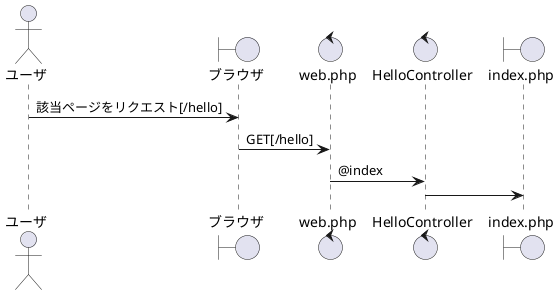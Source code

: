 @startuml 62_index
actor ユーザ
boundary ブラウザ
control web.php
control HelloController
boundary index.php

ユーザ -> ブラウザ:該当ページをリクエスト[/hello]
ブラウザ -> web.php: GET[/hello]
web.php -> HelloController:@index
HelloController -> index.php:
@enduml
